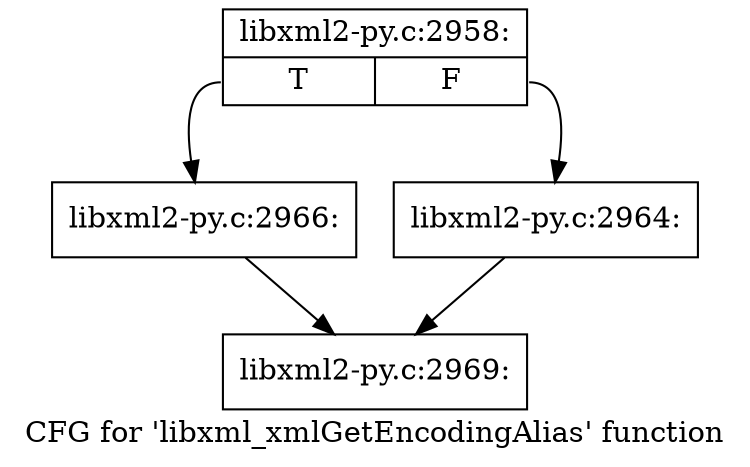digraph "CFG for 'libxml_xmlGetEncodingAlias' function" {
	label="CFG for 'libxml_xmlGetEncodingAlias' function";

	Node0x3eb03a0 [shape=record,label="{libxml2-py.c:2958:|{<s0>T|<s1>F}}"];
	Node0x3eb03a0:s0 -> Node0x3ebc340;
	Node0x3eb03a0:s1 -> Node0x3ebc2f0;
	Node0x3ebc2f0 [shape=record,label="{libxml2-py.c:2964:}"];
	Node0x3ebc2f0 -> Node0x3eb28e0;
	Node0x3ebc340 [shape=record,label="{libxml2-py.c:2966:}"];
	Node0x3ebc340 -> Node0x3eb28e0;
	Node0x3eb28e0 [shape=record,label="{libxml2-py.c:2969:}"];
}
